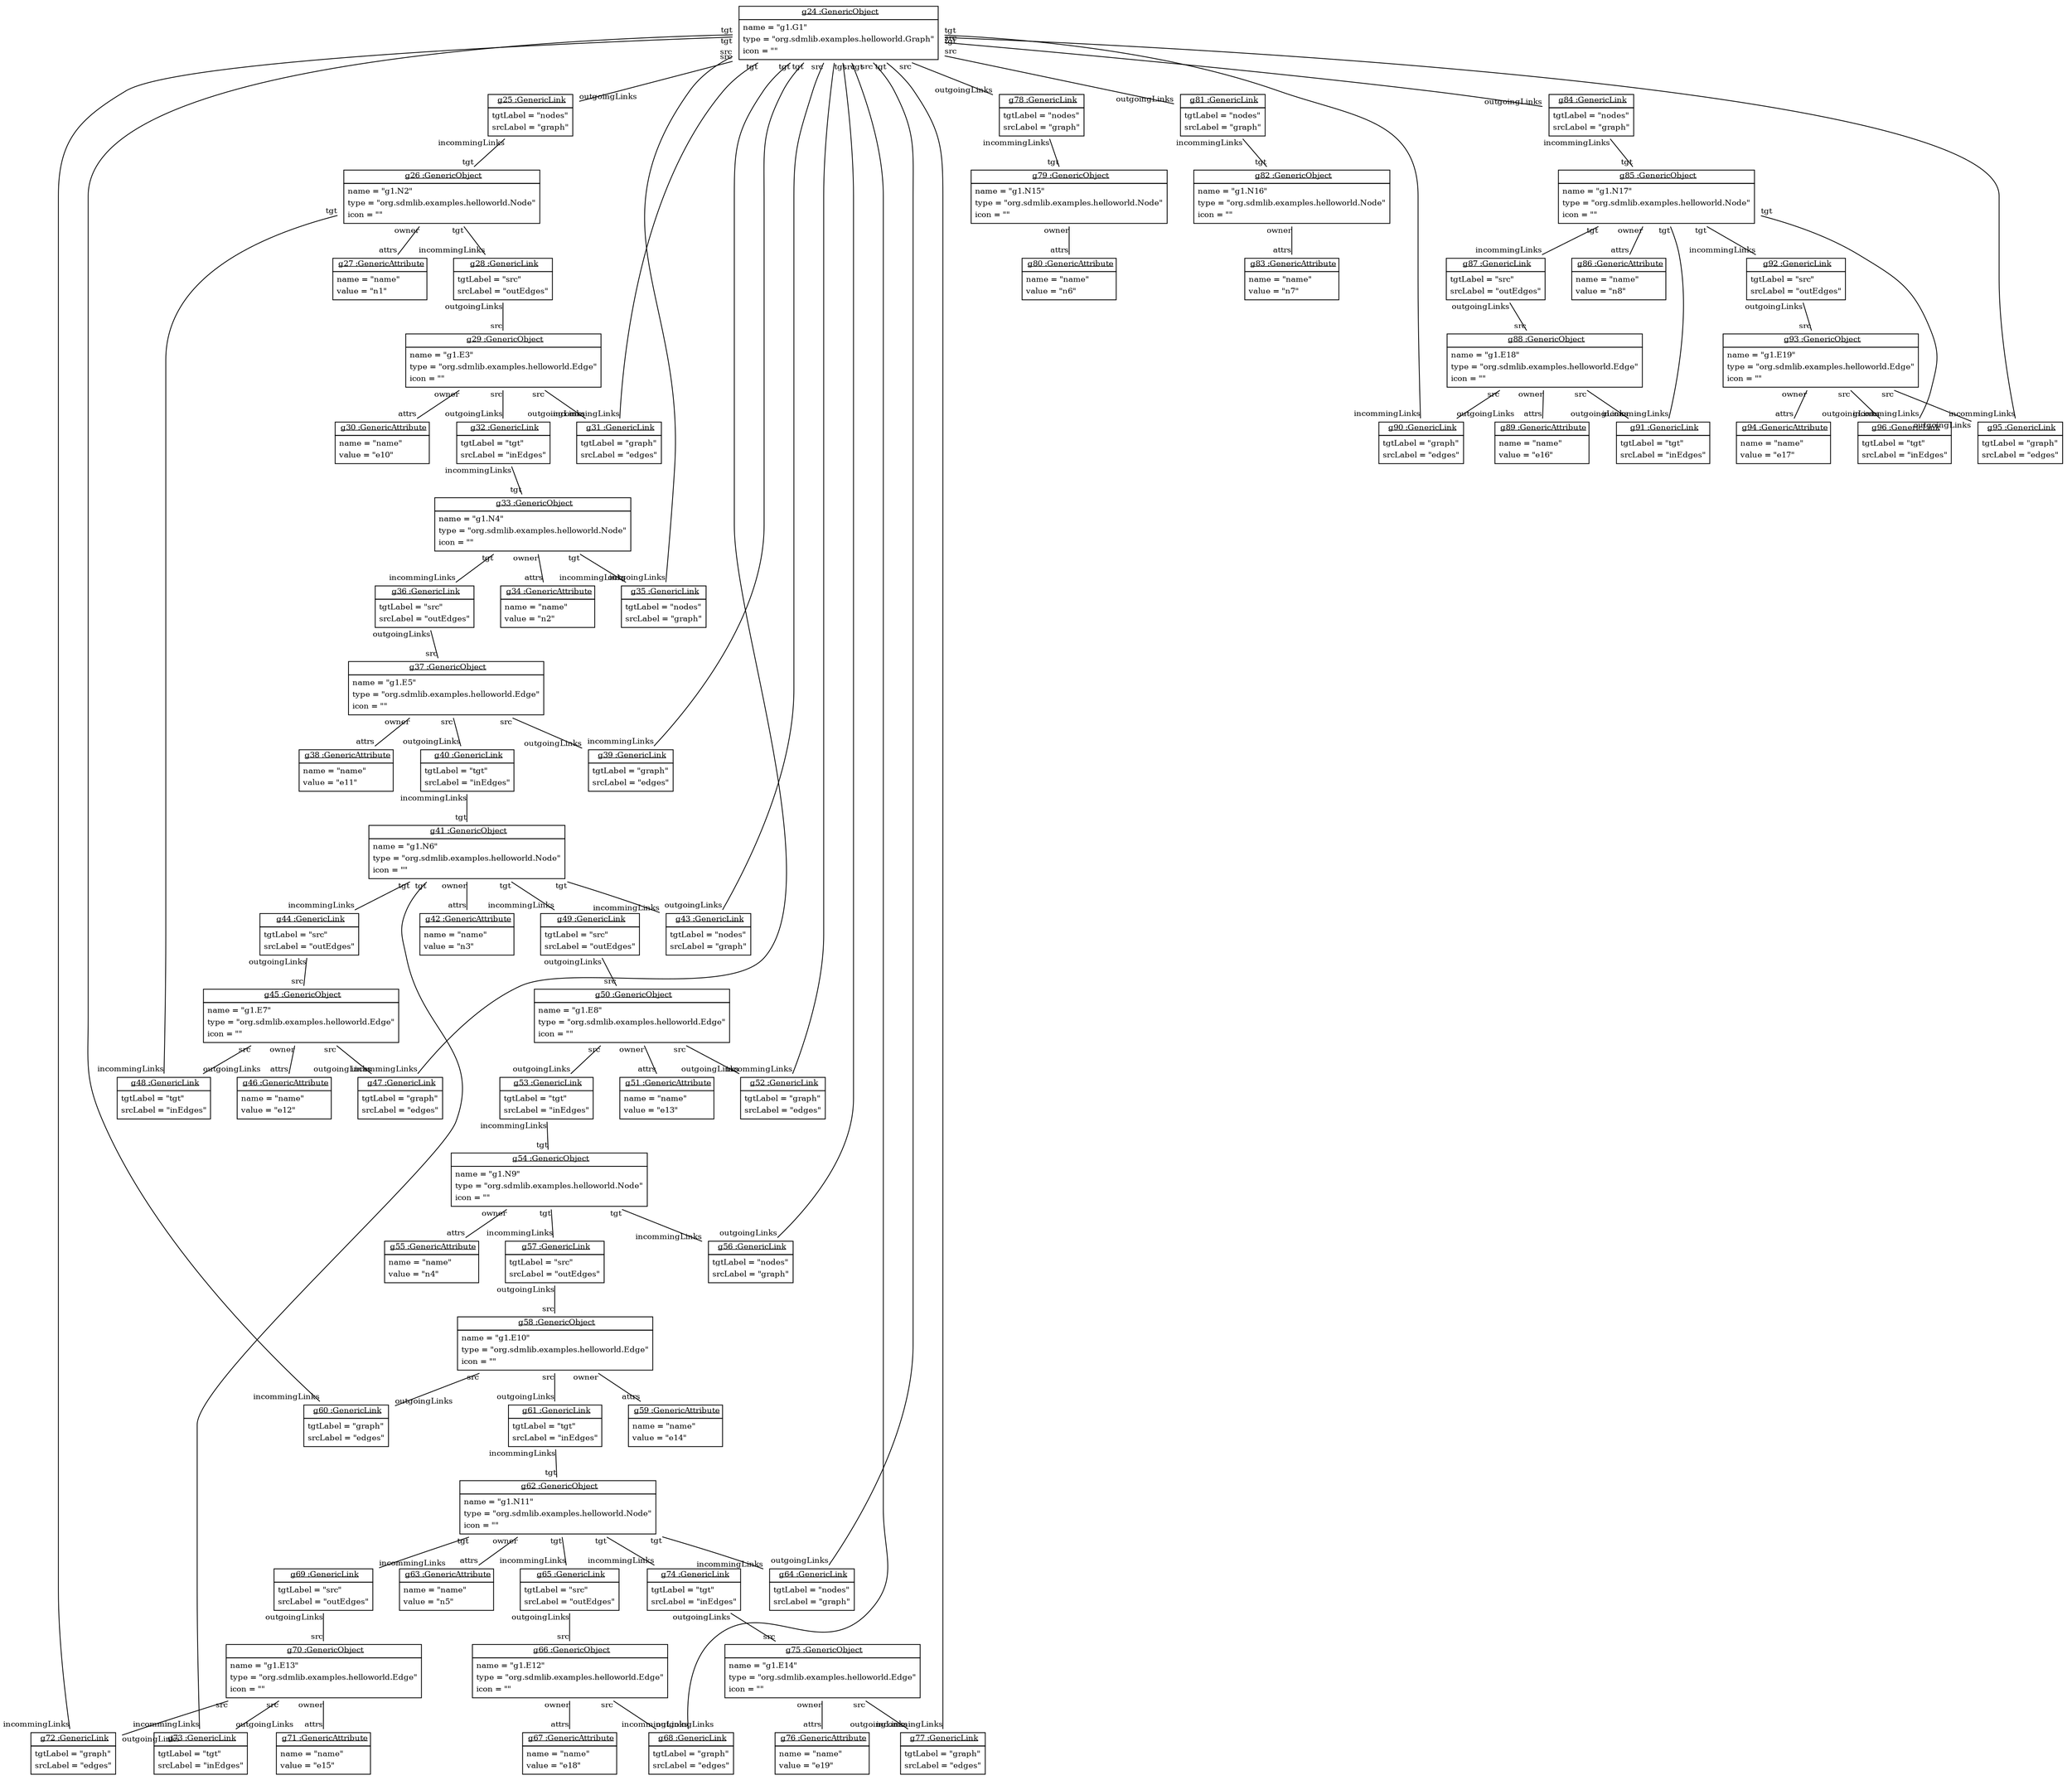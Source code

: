 graph ObjectDiagram {
   node [shape = none, fontsize = 10];
   edge [fontsize = 10];
   compound=true;

g24 [label=<<table border='0' cellborder='1' cellspacing='0'> <tr> <td href="../../SDMLib/src/org/sdmlib/models/objects/GenericObject.java"> <u>g24 :GenericObject</u></td></tr><tr><td><table border='0' cellborder='0' cellspacing='0'><tr><td align='left'>name = "g1.G1"</td></tr><tr><td align='left'>type = "org.sdmlib.examples.helloworld.Graph"</td></tr><tr><td align='left'>icon = ""</td></tr></table></td></tr></table>>];
g25 [label=<<table border='0' cellborder='1' cellspacing='0'> <tr> <td href="../../SDMLib/src/org/sdmlib/models/objects/GenericLink.java"> <u>g25 :GenericLink</u></td></tr><tr><td><table border='0' cellborder='0' cellspacing='0'><tr><td align='left'>tgtLabel = "nodes"</td></tr><tr><td align='left'>srcLabel = "graph"</td></tr></table></td></tr></table>>];
g26 [label=<<table border='0' cellborder='1' cellspacing='0'> <tr> <td href="../../SDMLib/src/org/sdmlib/models/objects/GenericObject.java"> <u>g26 :GenericObject</u></td></tr><tr><td><table border='0' cellborder='0' cellspacing='0'><tr><td align='left'>name = "g1.N2"</td></tr><tr><td align='left'>type = "org.sdmlib.examples.helloworld.Node"</td></tr><tr><td align='left'>icon = ""</td></tr></table></td></tr></table>>];
g27 [label=<<table border='0' cellborder='1' cellspacing='0'> <tr> <td href="../../SDMLib/src/org/sdmlib/models/objects/GenericAttribute.java"> <u>g27 :GenericAttribute</u></td></tr><tr><td><table border='0' cellborder='0' cellspacing='0'><tr><td align='left'>name = "name"</td></tr><tr><td align='left'>value = "n1"</td></tr></table></td></tr></table>>];
g28 [label=<<table border='0' cellborder='1' cellspacing='0'> <tr> <td href="../../SDMLib/src/org/sdmlib/models/objects/GenericLink.java"> <u>g28 :GenericLink</u></td></tr><tr><td><table border='0' cellborder='0' cellspacing='0'><tr><td align='left'>tgtLabel = "src"</td></tr><tr><td align='left'>srcLabel = "outEdges"</td></tr></table></td></tr></table>>];
g29 [label=<<table border='0' cellborder='1' cellspacing='0'> <tr> <td href="../../SDMLib/src/org/sdmlib/models/objects/GenericObject.java"> <u>g29 :GenericObject</u></td></tr><tr><td><table border='0' cellborder='0' cellspacing='0'><tr><td align='left'>name = "g1.E3"</td></tr><tr><td align='left'>type = "org.sdmlib.examples.helloworld.Edge"</td></tr><tr><td align='left'>icon = ""</td></tr></table></td></tr></table>>];
g30 [label=<<table border='0' cellborder='1' cellspacing='0'> <tr> <td href="../../SDMLib/src/org/sdmlib/models/objects/GenericAttribute.java"> <u>g30 :GenericAttribute</u></td></tr><tr><td><table border='0' cellborder='0' cellspacing='0'><tr><td align='left'>name = "name"</td></tr><tr><td align='left'>value = "e10"</td></tr></table></td></tr></table>>];
g31 [label=<<table border='0' cellborder='1' cellspacing='0'> <tr> <td href="../../SDMLib/src/org/sdmlib/models/objects/GenericLink.java"> <u>g31 :GenericLink</u></td></tr><tr><td><table border='0' cellborder='0' cellspacing='0'><tr><td align='left'>tgtLabel = "graph"</td></tr><tr><td align='left'>srcLabel = "edges"</td></tr></table></td></tr></table>>];
g32 [label=<<table border='0' cellborder='1' cellspacing='0'> <tr> <td href="../../SDMLib/src/org/sdmlib/models/objects/GenericLink.java"> <u>g32 :GenericLink</u></td></tr><tr><td><table border='0' cellborder='0' cellspacing='0'><tr><td align='left'>tgtLabel = "tgt"</td></tr><tr><td align='left'>srcLabel = "inEdges"</td></tr></table></td></tr></table>>];
g33 [label=<<table border='0' cellborder='1' cellspacing='0'> <tr> <td href="../../SDMLib/src/org/sdmlib/models/objects/GenericObject.java"> <u>g33 :GenericObject</u></td></tr><tr><td><table border='0' cellborder='0' cellspacing='0'><tr><td align='left'>name = "g1.N4"</td></tr><tr><td align='left'>type = "org.sdmlib.examples.helloworld.Node"</td></tr><tr><td align='left'>icon = ""</td></tr></table></td></tr></table>>];
g34 [label=<<table border='0' cellborder='1' cellspacing='0'> <tr> <td href="../../SDMLib/src/org/sdmlib/models/objects/GenericAttribute.java"> <u>g34 :GenericAttribute</u></td></tr><tr><td><table border='0' cellborder='0' cellspacing='0'><tr><td align='left'>name = "name"</td></tr><tr><td align='left'>value = "n2"</td></tr></table></td></tr></table>>];
g35 [label=<<table border='0' cellborder='1' cellspacing='0'> <tr> <td href="../../SDMLib/src/org/sdmlib/models/objects/GenericLink.java"> <u>g35 :GenericLink</u></td></tr><tr><td><table border='0' cellborder='0' cellspacing='0'><tr><td align='left'>tgtLabel = "nodes"</td></tr><tr><td align='left'>srcLabel = "graph"</td></tr></table></td></tr></table>>];
g36 [label=<<table border='0' cellborder='1' cellspacing='0'> <tr> <td href="../../SDMLib/src/org/sdmlib/models/objects/GenericLink.java"> <u>g36 :GenericLink</u></td></tr><tr><td><table border='0' cellborder='0' cellspacing='0'><tr><td align='left'>tgtLabel = "src"</td></tr><tr><td align='left'>srcLabel = "outEdges"</td></tr></table></td></tr></table>>];
g37 [label=<<table border='0' cellborder='1' cellspacing='0'> <tr> <td href="../../SDMLib/src/org/sdmlib/models/objects/GenericObject.java"> <u>g37 :GenericObject</u></td></tr><tr><td><table border='0' cellborder='0' cellspacing='0'><tr><td align='left'>name = "g1.E5"</td></tr><tr><td align='left'>type = "org.sdmlib.examples.helloworld.Edge"</td></tr><tr><td align='left'>icon = ""</td></tr></table></td></tr></table>>];
g38 [label=<<table border='0' cellborder='1' cellspacing='0'> <tr> <td href="../../SDMLib/src/org/sdmlib/models/objects/GenericAttribute.java"> <u>g38 :GenericAttribute</u></td></tr><tr><td><table border='0' cellborder='0' cellspacing='0'><tr><td align='left'>name = "name"</td></tr><tr><td align='left'>value = "e11"</td></tr></table></td></tr></table>>];
g39 [label=<<table border='0' cellborder='1' cellspacing='0'> <tr> <td href="../../SDMLib/src/org/sdmlib/models/objects/GenericLink.java"> <u>g39 :GenericLink</u></td></tr><tr><td><table border='0' cellborder='0' cellspacing='0'><tr><td align='left'>tgtLabel = "graph"</td></tr><tr><td align='left'>srcLabel = "edges"</td></tr></table></td></tr></table>>];
g40 [label=<<table border='0' cellborder='1' cellspacing='0'> <tr> <td href="../../SDMLib/src/org/sdmlib/models/objects/GenericLink.java"> <u>g40 :GenericLink</u></td></tr><tr><td><table border='0' cellborder='0' cellspacing='0'><tr><td align='left'>tgtLabel = "tgt"</td></tr><tr><td align='left'>srcLabel = "inEdges"</td></tr></table></td></tr></table>>];
g41 [label=<<table border='0' cellborder='1' cellspacing='0'> <tr> <td href="../../SDMLib/src/org/sdmlib/models/objects/GenericObject.java"> <u>g41 :GenericObject</u></td></tr><tr><td><table border='0' cellborder='0' cellspacing='0'><tr><td align='left'>name = "g1.N6"</td></tr><tr><td align='left'>type = "org.sdmlib.examples.helloworld.Node"</td></tr><tr><td align='left'>icon = ""</td></tr></table></td></tr></table>>];
g42 [label=<<table border='0' cellborder='1' cellspacing='0'> <tr> <td href="../../SDMLib/src/org/sdmlib/models/objects/GenericAttribute.java"> <u>g42 :GenericAttribute</u></td></tr><tr><td><table border='0' cellborder='0' cellspacing='0'><tr><td align='left'>name = "name"</td></tr><tr><td align='left'>value = "n3"</td></tr></table></td></tr></table>>];
g43 [label=<<table border='0' cellborder='1' cellspacing='0'> <tr> <td href="../../SDMLib/src/org/sdmlib/models/objects/GenericLink.java"> <u>g43 :GenericLink</u></td></tr><tr><td><table border='0' cellborder='0' cellspacing='0'><tr><td align='left'>tgtLabel = "nodes"</td></tr><tr><td align='left'>srcLabel = "graph"</td></tr></table></td></tr></table>>];
g44 [label=<<table border='0' cellborder='1' cellspacing='0'> <tr> <td href="../../SDMLib/src/org/sdmlib/models/objects/GenericLink.java"> <u>g44 :GenericLink</u></td></tr><tr><td><table border='0' cellborder='0' cellspacing='0'><tr><td align='left'>tgtLabel = "src"</td></tr><tr><td align='left'>srcLabel = "outEdges"</td></tr></table></td></tr></table>>];
g45 [label=<<table border='0' cellborder='1' cellspacing='0'> <tr> <td href="../../SDMLib/src/org/sdmlib/models/objects/GenericObject.java"> <u>g45 :GenericObject</u></td></tr><tr><td><table border='0' cellborder='0' cellspacing='0'><tr><td align='left'>name = "g1.E7"</td></tr><tr><td align='left'>type = "org.sdmlib.examples.helloworld.Edge"</td></tr><tr><td align='left'>icon = ""</td></tr></table></td></tr></table>>];
g46 [label=<<table border='0' cellborder='1' cellspacing='0'> <tr> <td href="../../SDMLib/src/org/sdmlib/models/objects/GenericAttribute.java"> <u>g46 :GenericAttribute</u></td></tr><tr><td><table border='0' cellborder='0' cellspacing='0'><tr><td align='left'>name = "name"</td></tr><tr><td align='left'>value = "e12"</td></tr></table></td></tr></table>>];
g47 [label=<<table border='0' cellborder='1' cellspacing='0'> <tr> <td href="../../SDMLib/src/org/sdmlib/models/objects/GenericLink.java"> <u>g47 :GenericLink</u></td></tr><tr><td><table border='0' cellborder='0' cellspacing='0'><tr><td align='left'>tgtLabel = "graph"</td></tr><tr><td align='left'>srcLabel = "edges"</td></tr></table></td></tr></table>>];
g48 [label=<<table border='0' cellborder='1' cellspacing='0'> <tr> <td href="../../SDMLib/src/org/sdmlib/models/objects/GenericLink.java"> <u>g48 :GenericLink</u></td></tr><tr><td><table border='0' cellborder='0' cellspacing='0'><tr><td align='left'>tgtLabel = "tgt"</td></tr><tr><td align='left'>srcLabel = "inEdges"</td></tr></table></td></tr></table>>];
g49 [label=<<table border='0' cellborder='1' cellspacing='0'> <tr> <td href="../../SDMLib/src/org/sdmlib/models/objects/GenericLink.java"> <u>g49 :GenericLink</u></td></tr><tr><td><table border='0' cellborder='0' cellspacing='0'><tr><td align='left'>tgtLabel = "src"</td></tr><tr><td align='left'>srcLabel = "outEdges"</td></tr></table></td></tr></table>>];
g50 [label=<<table border='0' cellborder='1' cellspacing='0'> <tr> <td href="../../SDMLib/src/org/sdmlib/models/objects/GenericObject.java"> <u>g50 :GenericObject</u></td></tr><tr><td><table border='0' cellborder='0' cellspacing='0'><tr><td align='left'>name = "g1.E8"</td></tr><tr><td align='left'>type = "org.sdmlib.examples.helloworld.Edge"</td></tr><tr><td align='left'>icon = ""</td></tr></table></td></tr></table>>];
g51 [label=<<table border='0' cellborder='1' cellspacing='0'> <tr> <td href="../../SDMLib/src/org/sdmlib/models/objects/GenericAttribute.java"> <u>g51 :GenericAttribute</u></td></tr><tr><td><table border='0' cellborder='0' cellspacing='0'><tr><td align='left'>name = "name"</td></tr><tr><td align='left'>value = "e13"</td></tr></table></td></tr></table>>];
g52 [label=<<table border='0' cellborder='1' cellspacing='0'> <tr> <td href="../../SDMLib/src/org/sdmlib/models/objects/GenericLink.java"> <u>g52 :GenericLink</u></td></tr><tr><td><table border='0' cellborder='0' cellspacing='0'><tr><td align='left'>tgtLabel = "graph"</td></tr><tr><td align='left'>srcLabel = "edges"</td></tr></table></td></tr></table>>];
g53 [label=<<table border='0' cellborder='1' cellspacing='0'> <tr> <td href="../../SDMLib/src/org/sdmlib/models/objects/GenericLink.java"> <u>g53 :GenericLink</u></td></tr><tr><td><table border='0' cellborder='0' cellspacing='0'><tr><td align='left'>tgtLabel = "tgt"</td></tr><tr><td align='left'>srcLabel = "inEdges"</td></tr></table></td></tr></table>>];
g54 [label=<<table border='0' cellborder='1' cellspacing='0'> <tr> <td href="../../SDMLib/src/org/sdmlib/models/objects/GenericObject.java"> <u>g54 :GenericObject</u></td></tr><tr><td><table border='0' cellborder='0' cellspacing='0'><tr><td align='left'>name = "g1.N9"</td></tr><tr><td align='left'>type = "org.sdmlib.examples.helloworld.Node"</td></tr><tr><td align='left'>icon = ""</td></tr></table></td></tr></table>>];
g55 [label=<<table border='0' cellborder='1' cellspacing='0'> <tr> <td href="../../SDMLib/src/org/sdmlib/models/objects/GenericAttribute.java"> <u>g55 :GenericAttribute</u></td></tr><tr><td><table border='0' cellborder='0' cellspacing='0'><tr><td align='left'>name = "name"</td></tr><tr><td align='left'>value = "n4"</td></tr></table></td></tr></table>>];
g56 [label=<<table border='0' cellborder='1' cellspacing='0'> <tr> <td href="../../SDMLib/src/org/sdmlib/models/objects/GenericLink.java"> <u>g56 :GenericLink</u></td></tr><tr><td><table border='0' cellborder='0' cellspacing='0'><tr><td align='left'>tgtLabel = "nodes"</td></tr><tr><td align='left'>srcLabel = "graph"</td></tr></table></td></tr></table>>];
g57 [label=<<table border='0' cellborder='1' cellspacing='0'> <tr> <td href="../../SDMLib/src/org/sdmlib/models/objects/GenericLink.java"> <u>g57 :GenericLink</u></td></tr><tr><td><table border='0' cellborder='0' cellspacing='0'><tr><td align='left'>tgtLabel = "src"</td></tr><tr><td align='left'>srcLabel = "outEdges"</td></tr></table></td></tr></table>>];
g58 [label=<<table border='0' cellborder='1' cellspacing='0'> <tr> <td href="../../SDMLib/src/org/sdmlib/models/objects/GenericObject.java"> <u>g58 :GenericObject</u></td></tr><tr><td><table border='0' cellborder='0' cellspacing='0'><tr><td align='left'>name = "g1.E10"</td></tr><tr><td align='left'>type = "org.sdmlib.examples.helloworld.Edge"</td></tr><tr><td align='left'>icon = ""</td></tr></table></td></tr></table>>];
g59 [label=<<table border='0' cellborder='1' cellspacing='0'> <tr> <td href="../../SDMLib/src/org/sdmlib/models/objects/GenericAttribute.java"> <u>g59 :GenericAttribute</u></td></tr><tr><td><table border='0' cellborder='0' cellspacing='0'><tr><td align='left'>name = "name"</td></tr><tr><td align='left'>value = "e14"</td></tr></table></td></tr></table>>];
g60 [label=<<table border='0' cellborder='1' cellspacing='0'> <tr> <td href="../../SDMLib/src/org/sdmlib/models/objects/GenericLink.java"> <u>g60 :GenericLink</u></td></tr><tr><td><table border='0' cellborder='0' cellspacing='0'><tr><td align='left'>tgtLabel = "graph"</td></tr><tr><td align='left'>srcLabel = "edges"</td></tr></table></td></tr></table>>];
g61 [label=<<table border='0' cellborder='1' cellspacing='0'> <tr> <td href="../../SDMLib/src/org/sdmlib/models/objects/GenericLink.java"> <u>g61 :GenericLink</u></td></tr><tr><td><table border='0' cellborder='0' cellspacing='0'><tr><td align='left'>tgtLabel = "tgt"</td></tr><tr><td align='left'>srcLabel = "inEdges"</td></tr></table></td></tr></table>>];
g62 [label=<<table border='0' cellborder='1' cellspacing='0'> <tr> <td href="../../SDMLib/src/org/sdmlib/models/objects/GenericObject.java"> <u>g62 :GenericObject</u></td></tr><tr><td><table border='0' cellborder='0' cellspacing='0'><tr><td align='left'>name = "g1.N11"</td></tr><tr><td align='left'>type = "org.sdmlib.examples.helloworld.Node"</td></tr><tr><td align='left'>icon = ""</td></tr></table></td></tr></table>>];
g63 [label=<<table border='0' cellborder='1' cellspacing='0'> <tr> <td href="../../SDMLib/src/org/sdmlib/models/objects/GenericAttribute.java"> <u>g63 :GenericAttribute</u></td></tr><tr><td><table border='0' cellborder='0' cellspacing='0'><tr><td align='left'>name = "name"</td></tr><tr><td align='left'>value = "n5"</td></tr></table></td></tr></table>>];
g64 [label=<<table border='0' cellborder='1' cellspacing='0'> <tr> <td href="../../SDMLib/src/org/sdmlib/models/objects/GenericLink.java"> <u>g64 :GenericLink</u></td></tr><tr><td><table border='0' cellborder='0' cellspacing='0'><tr><td align='left'>tgtLabel = "nodes"</td></tr><tr><td align='left'>srcLabel = "graph"</td></tr></table></td></tr></table>>];
g65 [label=<<table border='0' cellborder='1' cellspacing='0'> <tr> <td href="../../SDMLib/src/org/sdmlib/models/objects/GenericLink.java"> <u>g65 :GenericLink</u></td></tr><tr><td><table border='0' cellborder='0' cellspacing='0'><tr><td align='left'>tgtLabel = "src"</td></tr><tr><td align='left'>srcLabel = "outEdges"</td></tr></table></td></tr></table>>];
g66 [label=<<table border='0' cellborder='1' cellspacing='0'> <tr> <td href="../../SDMLib/src/org/sdmlib/models/objects/GenericObject.java"> <u>g66 :GenericObject</u></td></tr><tr><td><table border='0' cellborder='0' cellspacing='0'><tr><td align='left'>name = "g1.E12"</td></tr><tr><td align='left'>type = "org.sdmlib.examples.helloworld.Edge"</td></tr><tr><td align='left'>icon = ""</td></tr></table></td></tr></table>>];
g67 [label=<<table border='0' cellborder='1' cellspacing='0'> <tr> <td href="../../SDMLib/src/org/sdmlib/models/objects/GenericAttribute.java"> <u>g67 :GenericAttribute</u></td></tr><tr><td><table border='0' cellborder='0' cellspacing='0'><tr><td align='left'>name = "name"</td></tr><tr><td align='left'>value = "e18"</td></tr></table></td></tr></table>>];
g68 [label=<<table border='0' cellborder='1' cellspacing='0'> <tr> <td href="../../SDMLib/src/org/sdmlib/models/objects/GenericLink.java"> <u>g68 :GenericLink</u></td></tr><tr><td><table border='0' cellborder='0' cellspacing='0'><tr><td align='left'>tgtLabel = "graph"</td></tr><tr><td align='left'>srcLabel = "edges"</td></tr></table></td></tr></table>>];
g69 [label=<<table border='0' cellborder='1' cellspacing='0'> <tr> <td href="../../SDMLib/src/org/sdmlib/models/objects/GenericLink.java"> <u>g69 :GenericLink</u></td></tr><tr><td><table border='0' cellborder='0' cellspacing='0'><tr><td align='left'>tgtLabel = "src"</td></tr><tr><td align='left'>srcLabel = "outEdges"</td></tr></table></td></tr></table>>];
g70 [label=<<table border='0' cellborder='1' cellspacing='0'> <tr> <td href="../../SDMLib/src/org/sdmlib/models/objects/GenericObject.java"> <u>g70 :GenericObject</u></td></tr><tr><td><table border='0' cellborder='0' cellspacing='0'><tr><td align='left'>name = "g1.E13"</td></tr><tr><td align='left'>type = "org.sdmlib.examples.helloworld.Edge"</td></tr><tr><td align='left'>icon = ""</td></tr></table></td></tr></table>>];
g71 [label=<<table border='0' cellborder='1' cellspacing='0'> <tr> <td href="../../SDMLib/src/org/sdmlib/models/objects/GenericAttribute.java"> <u>g71 :GenericAttribute</u></td></tr><tr><td><table border='0' cellborder='0' cellspacing='0'><tr><td align='left'>name = "name"</td></tr><tr><td align='left'>value = "e15"</td></tr></table></td></tr></table>>];
g72 [label=<<table border='0' cellborder='1' cellspacing='0'> <tr> <td href="../../SDMLib/src/org/sdmlib/models/objects/GenericLink.java"> <u>g72 :GenericLink</u></td></tr><tr><td><table border='0' cellborder='0' cellspacing='0'><tr><td align='left'>tgtLabel = "graph"</td></tr><tr><td align='left'>srcLabel = "edges"</td></tr></table></td></tr></table>>];
g73 [label=<<table border='0' cellborder='1' cellspacing='0'> <tr> <td href="../../SDMLib/src/org/sdmlib/models/objects/GenericLink.java"> <u>g73 :GenericLink</u></td></tr><tr><td><table border='0' cellborder='0' cellspacing='0'><tr><td align='left'>tgtLabel = "tgt"</td></tr><tr><td align='left'>srcLabel = "inEdges"</td></tr></table></td></tr></table>>];
g74 [label=<<table border='0' cellborder='1' cellspacing='0'> <tr> <td href="../../SDMLib/src/org/sdmlib/models/objects/GenericLink.java"> <u>g74 :GenericLink</u></td></tr><tr><td><table border='0' cellborder='0' cellspacing='0'><tr><td align='left'>tgtLabel = "tgt"</td></tr><tr><td align='left'>srcLabel = "inEdges"</td></tr></table></td></tr></table>>];
g75 [label=<<table border='0' cellborder='1' cellspacing='0'> <tr> <td href="../../SDMLib/src/org/sdmlib/models/objects/GenericObject.java"> <u>g75 :GenericObject</u></td></tr><tr><td><table border='0' cellborder='0' cellspacing='0'><tr><td align='left'>name = "g1.E14"</td></tr><tr><td align='left'>type = "org.sdmlib.examples.helloworld.Edge"</td></tr><tr><td align='left'>icon = ""</td></tr></table></td></tr></table>>];
g76 [label=<<table border='0' cellborder='1' cellspacing='0'> <tr> <td href="../../SDMLib/src/org/sdmlib/models/objects/GenericAttribute.java"> <u>g76 :GenericAttribute</u></td></tr><tr><td><table border='0' cellborder='0' cellspacing='0'><tr><td align='left'>name = "name"</td></tr><tr><td align='left'>value = "e19"</td></tr></table></td></tr></table>>];
g77 [label=<<table border='0' cellborder='1' cellspacing='0'> <tr> <td href="../../SDMLib/src/org/sdmlib/models/objects/GenericLink.java"> <u>g77 :GenericLink</u></td></tr><tr><td><table border='0' cellborder='0' cellspacing='0'><tr><td align='left'>tgtLabel = "graph"</td></tr><tr><td align='left'>srcLabel = "edges"</td></tr></table></td></tr></table>>];
g78 [label=<<table border='0' cellborder='1' cellspacing='0'> <tr> <td href="../../SDMLib/src/org/sdmlib/models/objects/GenericLink.java"> <u>g78 :GenericLink</u></td></tr><tr><td><table border='0' cellborder='0' cellspacing='0'><tr><td align='left'>tgtLabel = "nodes"</td></tr><tr><td align='left'>srcLabel = "graph"</td></tr></table></td></tr></table>>];
g79 [label=<<table border='0' cellborder='1' cellspacing='0'> <tr> <td href="../../SDMLib/src/org/sdmlib/models/objects/GenericObject.java"> <u>g79 :GenericObject</u></td></tr><tr><td><table border='0' cellborder='0' cellspacing='0'><tr><td align='left'>name = "g1.N15"</td></tr><tr><td align='left'>type = "org.sdmlib.examples.helloworld.Node"</td></tr><tr><td align='left'>icon = ""</td></tr></table></td></tr></table>>];
g80 [label=<<table border='0' cellborder='1' cellspacing='0'> <tr> <td href="../../SDMLib/src/org/sdmlib/models/objects/GenericAttribute.java"> <u>g80 :GenericAttribute</u></td></tr><tr><td><table border='0' cellborder='0' cellspacing='0'><tr><td align='left'>name = "name"</td></tr><tr><td align='left'>value = "n6"</td></tr></table></td></tr></table>>];
g81 [label=<<table border='0' cellborder='1' cellspacing='0'> <tr> <td href="../../SDMLib/src/org/sdmlib/models/objects/GenericLink.java"> <u>g81 :GenericLink</u></td></tr><tr><td><table border='0' cellborder='0' cellspacing='0'><tr><td align='left'>tgtLabel = "nodes"</td></tr><tr><td align='left'>srcLabel = "graph"</td></tr></table></td></tr></table>>];
g82 [label=<<table border='0' cellborder='1' cellspacing='0'> <tr> <td href="../../SDMLib/src/org/sdmlib/models/objects/GenericObject.java"> <u>g82 :GenericObject</u></td></tr><tr><td><table border='0' cellborder='0' cellspacing='0'><tr><td align='left'>name = "g1.N16"</td></tr><tr><td align='left'>type = "org.sdmlib.examples.helloworld.Node"</td></tr><tr><td align='left'>icon = ""</td></tr></table></td></tr></table>>];
g83 [label=<<table border='0' cellborder='1' cellspacing='0'> <tr> <td href="../../SDMLib/src/org/sdmlib/models/objects/GenericAttribute.java"> <u>g83 :GenericAttribute</u></td></tr><tr><td><table border='0' cellborder='0' cellspacing='0'><tr><td align='left'>name = "name"</td></tr><tr><td align='left'>value = "n7"</td></tr></table></td></tr></table>>];
g84 [label=<<table border='0' cellborder='1' cellspacing='0'> <tr> <td href="../../SDMLib/src/org/sdmlib/models/objects/GenericLink.java"> <u>g84 :GenericLink</u></td></tr><tr><td><table border='0' cellborder='0' cellspacing='0'><tr><td align='left'>tgtLabel = "nodes"</td></tr><tr><td align='left'>srcLabel = "graph"</td></tr></table></td></tr></table>>];
g85 [label=<<table border='0' cellborder='1' cellspacing='0'> <tr> <td href="../../SDMLib/src/org/sdmlib/models/objects/GenericObject.java"> <u>g85 :GenericObject</u></td></tr><tr><td><table border='0' cellborder='0' cellspacing='0'><tr><td align='left'>name = "g1.N17"</td></tr><tr><td align='left'>type = "org.sdmlib.examples.helloworld.Node"</td></tr><tr><td align='left'>icon = ""</td></tr></table></td></tr></table>>];
g86 [label=<<table border='0' cellborder='1' cellspacing='0'> <tr> <td href="../../SDMLib/src/org/sdmlib/models/objects/GenericAttribute.java"> <u>g86 :GenericAttribute</u></td></tr><tr><td><table border='0' cellborder='0' cellspacing='0'><tr><td align='left'>name = "name"</td></tr><tr><td align='left'>value = "n8"</td></tr></table></td></tr></table>>];
g87 [label=<<table border='0' cellborder='1' cellspacing='0'> <tr> <td href="../../SDMLib/src/org/sdmlib/models/objects/GenericLink.java"> <u>g87 :GenericLink</u></td></tr><tr><td><table border='0' cellborder='0' cellspacing='0'><tr><td align='left'>tgtLabel = "src"</td></tr><tr><td align='left'>srcLabel = "outEdges"</td></tr></table></td></tr></table>>];
g88 [label=<<table border='0' cellborder='1' cellspacing='0'> <tr> <td href="../../SDMLib/src/org/sdmlib/models/objects/GenericObject.java"> <u>g88 :GenericObject</u></td></tr><tr><td><table border='0' cellborder='0' cellspacing='0'><tr><td align='left'>name = "g1.E18"</td></tr><tr><td align='left'>type = "org.sdmlib.examples.helloworld.Edge"</td></tr><tr><td align='left'>icon = ""</td></tr></table></td></tr></table>>];
g89 [label=<<table border='0' cellborder='1' cellspacing='0'> <tr> <td href="../../SDMLib/src/org/sdmlib/models/objects/GenericAttribute.java"> <u>g89 :GenericAttribute</u></td></tr><tr><td><table border='0' cellborder='0' cellspacing='0'><tr><td align='left'>name = "name"</td></tr><tr><td align='left'>value = "e16"</td></tr></table></td></tr></table>>];
g90 [label=<<table border='0' cellborder='1' cellspacing='0'> <tr> <td href="../../SDMLib/src/org/sdmlib/models/objects/GenericLink.java"> <u>g90 :GenericLink</u></td></tr><tr><td><table border='0' cellborder='0' cellspacing='0'><tr><td align='left'>tgtLabel = "graph"</td></tr><tr><td align='left'>srcLabel = "edges"</td></tr></table></td></tr></table>>];
g91 [label=<<table border='0' cellborder='1' cellspacing='0'> <tr> <td href="../../SDMLib/src/org/sdmlib/models/objects/GenericLink.java"> <u>g91 :GenericLink</u></td></tr><tr><td><table border='0' cellborder='0' cellspacing='0'><tr><td align='left'>tgtLabel = "tgt"</td></tr><tr><td align='left'>srcLabel = "inEdges"</td></tr></table></td></tr></table>>];
g92 [label=<<table border='0' cellborder='1' cellspacing='0'> <tr> <td href="../../SDMLib/src/org/sdmlib/models/objects/GenericLink.java"> <u>g92 :GenericLink</u></td></tr><tr><td><table border='0' cellborder='0' cellspacing='0'><tr><td align='left'>tgtLabel = "src"</td></tr><tr><td align='left'>srcLabel = "outEdges"</td></tr></table></td></tr></table>>];
g93 [label=<<table border='0' cellborder='1' cellspacing='0'> <tr> <td href="../../SDMLib/src/org/sdmlib/models/objects/GenericObject.java"> <u>g93 :GenericObject</u></td></tr><tr><td><table border='0' cellborder='0' cellspacing='0'><tr><td align='left'>name = "g1.E19"</td></tr><tr><td align='left'>type = "org.sdmlib.examples.helloworld.Edge"</td></tr><tr><td align='left'>icon = ""</td></tr></table></td></tr></table>>];
g94 [label=<<table border='0' cellborder='1' cellspacing='0'> <tr> <td href="../../SDMLib/src/org/sdmlib/models/objects/GenericAttribute.java"> <u>g94 :GenericAttribute</u></td></tr><tr><td><table border='0' cellborder='0' cellspacing='0'><tr><td align='left'>name = "name"</td></tr><tr><td align='left'>value = "e17"</td></tr></table></td></tr></table>>];
g95 [label=<<table border='0' cellborder='1' cellspacing='0'> <tr> <td href="../../SDMLib/src/org/sdmlib/models/objects/GenericLink.java"> <u>g95 :GenericLink</u></td></tr><tr><td><table border='0' cellborder='0' cellspacing='0'><tr><td align='left'>tgtLabel = "graph"</td></tr><tr><td align='left'>srcLabel = "edges"</td></tr></table></td></tr></table>>];
g96 [label=<<table border='0' cellborder='1' cellspacing='0'> <tr> <td href="../../SDMLib/src/org/sdmlib/models/objects/GenericLink.java"> <u>g96 :GenericLink</u></td></tr><tr><td><table border='0' cellborder='0' cellspacing='0'><tr><td align='left'>tgtLabel = "tgt"</td></tr><tr><td align='left'>srcLabel = "inEdges"</td></tr></table></td></tr></table>>];

g24 -- g25 [headlabel = "outgoingLinks" taillabel = "src"];
g24 -- g35 [headlabel = "outgoingLinks" taillabel = "src"];
g24 -- g43 [headlabel = "outgoingLinks" taillabel = "src"];
g24 -- g56 [headlabel = "outgoingLinks" taillabel = "src"];
g24 -- g64 [headlabel = "outgoingLinks" taillabel = "src"];
g24 -- g78 [headlabel = "outgoingLinks" taillabel = "src"];
g24 -- g81 [headlabel = "outgoingLinks" taillabel = "src"];
g24 -- g84 [headlabel = "outgoingLinks" taillabel = "src"];
g24 -- g31 [headlabel = "incommingLinks" taillabel = "tgt"];
g24 -- g39 [headlabel = "incommingLinks" taillabel = "tgt"];
g24 -- g47 [headlabel = "incommingLinks" taillabel = "tgt"];
g24 -- g52 [headlabel = "incommingLinks" taillabel = "tgt"];
g24 -- g60 [headlabel = "incommingLinks" taillabel = "tgt"];
g24 -- g68 [headlabel = "incommingLinks" taillabel = "tgt"];
g24 -- g72 [headlabel = "incommingLinks" taillabel = "tgt"];
g24 -- g77 [headlabel = "incommingLinks" taillabel = "tgt"];
g24 -- g90 [headlabel = "incommingLinks" taillabel = "tgt"];
g24 -- g95 [headlabel = "incommingLinks" taillabel = "tgt"];
g25 -- g26 [headlabel = "tgt" taillabel = "incommingLinks"];
g26 -- g27 [headlabel = "attrs" taillabel = "owner"];
g26 -- g28 [headlabel = "incommingLinks" taillabel = "tgt"];
g26 -- g48 [headlabel = "incommingLinks" taillabel = "tgt"];
g28 -- g29 [headlabel = "src" taillabel = "outgoingLinks"];
g29 -- g30 [headlabel = "attrs" taillabel = "owner"];
g29 -- g31 [headlabel = "outgoingLinks" taillabel = "src"];
g29 -- g32 [headlabel = "outgoingLinks" taillabel = "src"];
g32 -- g33 [headlabel = "tgt" taillabel = "incommingLinks"];
g33 -- g34 [headlabel = "attrs" taillabel = "owner"];
g33 -- g35 [headlabel = "incommingLinks" taillabel = "tgt"];
g33 -- g36 [headlabel = "incommingLinks" taillabel = "tgt"];
g36 -- g37 [headlabel = "src" taillabel = "outgoingLinks"];
g37 -- g38 [headlabel = "attrs" taillabel = "owner"];
g37 -- g39 [headlabel = "outgoingLinks" taillabel = "src"];
g37 -- g40 [headlabel = "outgoingLinks" taillabel = "src"];
g40 -- g41 [headlabel = "tgt" taillabel = "incommingLinks"];
g41 -- g42 [headlabel = "attrs" taillabel = "owner"];
g41 -- g43 [headlabel = "incommingLinks" taillabel = "tgt"];
g41 -- g44 [headlabel = "incommingLinks" taillabel = "tgt"];
g41 -- g49 [headlabel = "incommingLinks" taillabel = "tgt"];
g41 -- g73 [headlabel = "incommingLinks" taillabel = "tgt"];
g44 -- g45 [headlabel = "src" taillabel = "outgoingLinks"];
g45 -- g46 [headlabel = "attrs" taillabel = "owner"];
g45 -- g47 [headlabel = "outgoingLinks" taillabel = "src"];
g45 -- g48 [headlabel = "outgoingLinks" taillabel = "src"];
g49 -- g50 [headlabel = "src" taillabel = "outgoingLinks"];
g50 -- g51 [headlabel = "attrs" taillabel = "owner"];
g50 -- g52 [headlabel = "outgoingLinks" taillabel = "src"];
g50 -- g53 [headlabel = "outgoingLinks" taillabel = "src"];
g53 -- g54 [headlabel = "tgt" taillabel = "incommingLinks"];
g54 -- g55 [headlabel = "attrs" taillabel = "owner"];
g54 -- g56 [headlabel = "incommingLinks" taillabel = "tgt"];
g54 -- g57 [headlabel = "incommingLinks" taillabel = "tgt"];
g57 -- g58 [headlabel = "src" taillabel = "outgoingLinks"];
g58 -- g59 [headlabel = "attrs" taillabel = "owner"];
g58 -- g60 [headlabel = "outgoingLinks" taillabel = "src"];
g58 -- g61 [headlabel = "outgoingLinks" taillabel = "src"];
g61 -- g62 [headlabel = "tgt" taillabel = "incommingLinks"];
g62 -- g63 [headlabel = "attrs" taillabel = "owner"];
g62 -- g64 [headlabel = "incommingLinks" taillabel = "tgt"];
g62 -- g65 [headlabel = "incommingLinks" taillabel = "tgt"];
g62 -- g69 [headlabel = "incommingLinks" taillabel = "tgt"];
g62 -- g74 [headlabel = "incommingLinks" taillabel = "tgt"];
g65 -- g66 [headlabel = "src" taillabel = "outgoingLinks"];
g66 -- g67 [headlabel = "attrs" taillabel = "owner"];
g66 -- g68 [headlabel = "outgoingLinks" taillabel = "src"];
g69 -- g70 [headlabel = "src" taillabel = "outgoingLinks"];
g70 -- g71 [headlabel = "attrs" taillabel = "owner"];
g70 -- g72 [headlabel = "outgoingLinks" taillabel = "src"];
g70 -- g73 [headlabel = "outgoingLinks" taillabel = "src"];
g74 -- g75 [headlabel = "src" taillabel = "outgoingLinks"];
g75 -- g76 [headlabel = "attrs" taillabel = "owner"];
g75 -- g77 [headlabel = "outgoingLinks" taillabel = "src"];
g78 -- g79 [headlabel = "tgt" taillabel = "incommingLinks"];
g79 -- g80 [headlabel = "attrs" taillabel = "owner"];
g81 -- g82 [headlabel = "tgt" taillabel = "incommingLinks"];
g82 -- g83 [headlabel = "attrs" taillabel = "owner"];
g84 -- g85 [headlabel = "tgt" taillabel = "incommingLinks"];
g85 -- g86 [headlabel = "attrs" taillabel = "owner"];
g85 -- g87 [headlabel = "incommingLinks" taillabel = "tgt"];
g85 -- g91 [headlabel = "incommingLinks" taillabel = "tgt"];
g85 -- g92 [headlabel = "incommingLinks" taillabel = "tgt"];
g85 -- g96 [headlabel = "incommingLinks" taillabel = "tgt"];
g87 -- g88 [headlabel = "src" taillabel = "outgoingLinks"];
g88 -- g89 [headlabel = "attrs" taillabel = "owner"];
g88 -- g90 [headlabel = "outgoingLinks" taillabel = "src"];
g88 -- g91 [headlabel = "outgoingLinks" taillabel = "src"];
g92 -- g93 [headlabel = "src" taillabel = "outgoingLinks"];
g93 -- g94 [headlabel = "attrs" taillabel = "owner"];
g93 -- g95 [headlabel = "outgoingLinks" taillabel = "src"];
g93 -- g96 [headlabel = "outgoingLinks" taillabel = "src"];
}
